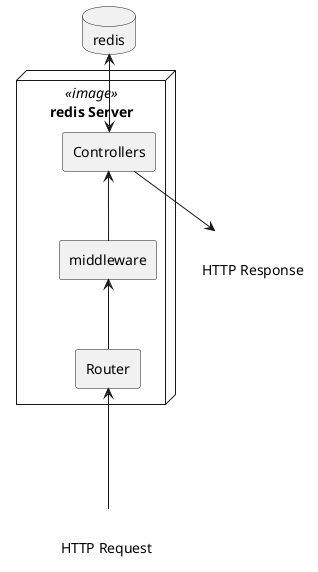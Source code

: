 @startuml
skinparam rectangle<<desc>> {
    shadowing false
    backgroundColor Transparent
    borderColor Transparent
    titleFontColor Red
    stereotypeFontColor Transparent
}


node "redis Server" <<image>>{
rectangle Router
rectangle Controllers
rectangle middleware

}


rectangle Router
rectangle Controllers

database redis


rectangle request <<desc>> [ 
HTTP Request 
]

rectangle response <<desc>> [ 
HTTP Response
]

Router <--- request 
middleware<-- Router  
Controllers<-- middleware
redis <--> Controllers 
Controllers --> response
@enduml
http://www.plantuml.com/plantuml/png/ZP31QZ9148Jl_HIDTzzWMGJXvpy6uotaq3gLpUBiZEdkZGJ9ksTqPJE2XyonlkgQwbwPY_euHB93duwYCh1YxvAwYAO9i7tRyfcuF7kNa4zzwlXDek6gxMH_w3IFAQnppCfRbMGb1iaddZL07pFlFU9VJZxX3SBqZKEH_UjOiNhqcuXI3k258lJ6pz1Fw8ARfX-aGzkUQTw0DtbqQ2MiIwRc6A5MgKCVGiH957J9_si01N7PYO6lLUu65HyZp7a-uWlJ_-tsYJStGA_tTZlcP7ZadyZ5FxNXPhbSpX_GR_cYyyt2L1KjUhtYTBSYjlKsTnDSuDo9LaXX7E8F
